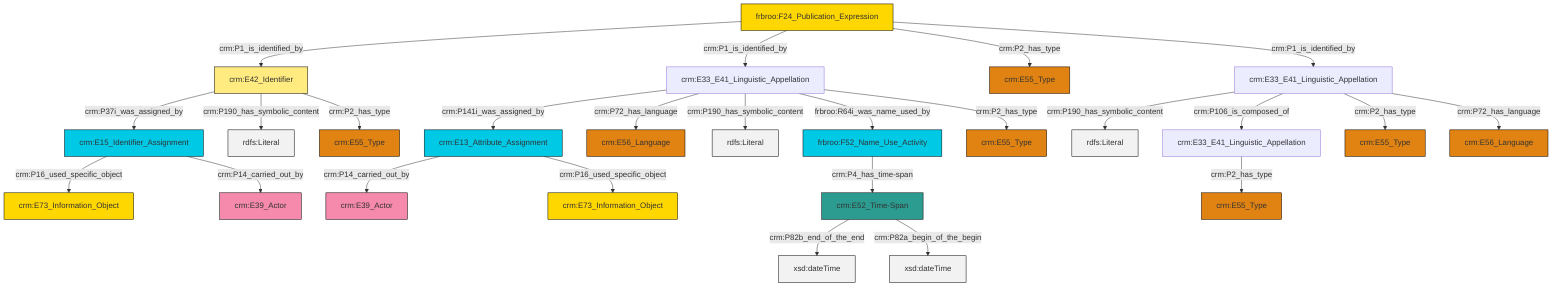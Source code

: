 graph TD
classDef Literal fill:#f2f2f2,stroke:#000000;
classDef CRM_Entity fill:#FFFFFF,stroke:#000000;
classDef Temporal_Entity fill:#00C9E6, stroke:#000000;
classDef Type fill:#E18312, stroke:#000000;
classDef Time-Span fill:#2C9C91, stroke:#000000;
classDef Appellation fill:#FFEB7F, stroke:#000000;
classDef Place fill:#008836, stroke:#000000;
classDef Persistent_Item fill:#B266B2, stroke:#000000;
classDef Conceptual_Object fill:#FFD700, stroke:#000000;
classDef Physical_Thing fill:#D2B48C, stroke:#000000;
classDef Actor fill:#f58aad, stroke:#000000;
classDef PC_Classes fill:#4ce600, stroke:#000000;
classDef Multi fill:#cccccc,stroke:#000000;

0["crm:E33_E41_Linguistic_Appellation"]:::Default -->|crm:P141i_was_assigned_by| 1["crm:E13_Attribute_Assignment"]:::Temporal_Entity
4["crm:E33_E41_Linguistic_Appellation"]:::Default -->|crm:P190_has_symbolic_content| 5[rdfs:Literal]:::Literal
8["crm:E33_E41_Linguistic_Appellation"]:::Default -->|crm:P2_has_type| 9["crm:E55_Type"]:::Type
10["crm:E52_Time-Span"]:::Time-Span -->|crm:P82b_end_of_the_end| 11[xsd:dateTime]:::Literal
12["frbroo:F52_Name_Use_Activity"]:::Temporal_Entity -->|crm:P4_has_time-span| 10["crm:E52_Time-Span"]:::Time-Span
15["frbroo:F24_Publication_Expression"]:::Conceptual_Object -->|crm:P1_is_identified_by| 13["crm:E42_Identifier"]:::Appellation
15["frbroo:F24_Publication_Expression"]:::Conceptual_Object -->|crm:P1_is_identified_by| 0["crm:E33_E41_Linguistic_Appellation"]:::Default
4["crm:E33_E41_Linguistic_Appellation"]:::Default -->|crm:P106_is_composed_of| 8["crm:E33_E41_Linguistic_Appellation"]:::Default
1["crm:E13_Attribute_Assignment"]:::Temporal_Entity -->|crm:P14_carried_out_by| 2["crm:E39_Actor"]:::Actor
13["crm:E42_Identifier"]:::Appellation -->|crm:P37i_was_assigned_by| 25["crm:E15_Identifier_Assignment"]:::Temporal_Entity
15["frbroo:F24_Publication_Expression"]:::Conceptual_Object -->|crm:P2_has_type| 30["crm:E55_Type"]:::Type
4["crm:E33_E41_Linguistic_Appellation"]:::Default -->|crm:P2_has_type| 16["crm:E55_Type"]:::Type
25["crm:E15_Identifier_Assignment"]:::Temporal_Entity -->|crm:P16_used_specific_object| 23["crm:E73_Information_Object"]:::Conceptual_Object
13["crm:E42_Identifier"]:::Appellation -->|crm:P190_has_symbolic_content| 34[rdfs:Literal]:::Literal
1["crm:E13_Attribute_Assignment"]:::Temporal_Entity -->|crm:P16_used_specific_object| 21["crm:E73_Information_Object"]:::Conceptual_Object
15["frbroo:F24_Publication_Expression"]:::Conceptual_Object -->|crm:P1_is_identified_by| 4["crm:E33_E41_Linguistic_Appellation"]:::Default
13["crm:E42_Identifier"]:::Appellation -->|crm:P2_has_type| 40["crm:E55_Type"]:::Type
0["crm:E33_E41_Linguistic_Appellation"]:::Default -->|crm:P72_has_language| 36["crm:E56_Language"]:::Type
0["crm:E33_E41_Linguistic_Appellation"]:::Default -->|crm:P190_has_symbolic_content| 42[rdfs:Literal]:::Literal
25["crm:E15_Identifier_Assignment"]:::Temporal_Entity -->|crm:P14_carried_out_by| 28["crm:E39_Actor"]:::Actor
4["crm:E33_E41_Linguistic_Appellation"]:::Default -->|crm:P72_has_language| 6["crm:E56_Language"]:::Type
0["crm:E33_E41_Linguistic_Appellation"]:::Default -->|frbroo:R64i_was_name_used_by| 12["frbroo:F52_Name_Use_Activity"]:::Temporal_Entity
0["crm:E33_E41_Linguistic_Appellation"]:::Default -->|crm:P2_has_type| 18["crm:E55_Type"]:::Type
10["crm:E52_Time-Span"]:::Time-Span -->|crm:P82a_begin_of_the_begin| 46[xsd:dateTime]:::Literal